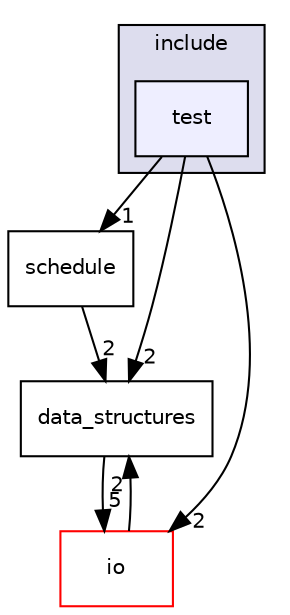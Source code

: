 digraph "D:/Pool/eclipse-workspace_aarch64/newspace/raspiOS/include/test" {
  compound=true
  node [ fontsize="10", fontname="Helvetica"];
  edge [ labelfontsize="10", labelfontname="Helvetica"];
  subgraph clusterdir_d44c64559bbebec7f509842c48db8b23 {
    graph [ bgcolor="#ddddee", pencolor="black", label="include" fontname="Helvetica", fontsize="10", URL="dir_d44c64559bbebec7f509842c48db8b23.html"]
  dir_69f6b0b437b9d7106ae46b3b241ba72b [shape=box, label="test", style="filled", fillcolor="#eeeeff", pencolor="black", URL="dir_69f6b0b437b9d7106ae46b3b241ba72b.html"];
  }
  dir_2661e725ffd7f6febd68c8fd282ddddf [shape=box label="schedule" URL="dir_2661e725ffd7f6febd68c8fd282ddddf.html"];
  dir_ebed218ca042e0cae3861bf18b14f766 [shape=box label="data_structures" URL="dir_ebed218ca042e0cae3861bf18b14f766.html"];
  dir_a00b633439466cbb1729245c7f66f564 [shape=box label="io" fillcolor="white" style="filled" color="red" URL="dir_a00b633439466cbb1729245c7f66f564.html"];
  dir_69f6b0b437b9d7106ae46b3b241ba72b->dir_2661e725ffd7f6febd68c8fd282ddddf [headlabel="1", labeldistance=1.5 headhref="dir_000026_000024.html"];
  dir_69f6b0b437b9d7106ae46b3b241ba72b->dir_ebed218ca042e0cae3861bf18b14f766 [headlabel="2", labeldistance=1.5 headhref="dir_000026_000009.html"];
  dir_69f6b0b437b9d7106ae46b3b241ba72b->dir_a00b633439466cbb1729245c7f66f564 [headlabel="2", labeldistance=1.5 headhref="dir_000026_000016.html"];
  dir_2661e725ffd7f6febd68c8fd282ddddf->dir_ebed218ca042e0cae3861bf18b14f766 [headlabel="2", labeldistance=1.5 headhref="dir_000024_000009.html"];
  dir_ebed218ca042e0cae3861bf18b14f766->dir_a00b633439466cbb1729245c7f66f564 [headlabel="5", labeldistance=1.5 headhref="dir_000009_000016.html"];
  dir_a00b633439466cbb1729245c7f66f564->dir_ebed218ca042e0cae3861bf18b14f766 [headlabel="2", labeldistance=1.5 headhref="dir_000016_000009.html"];
}
